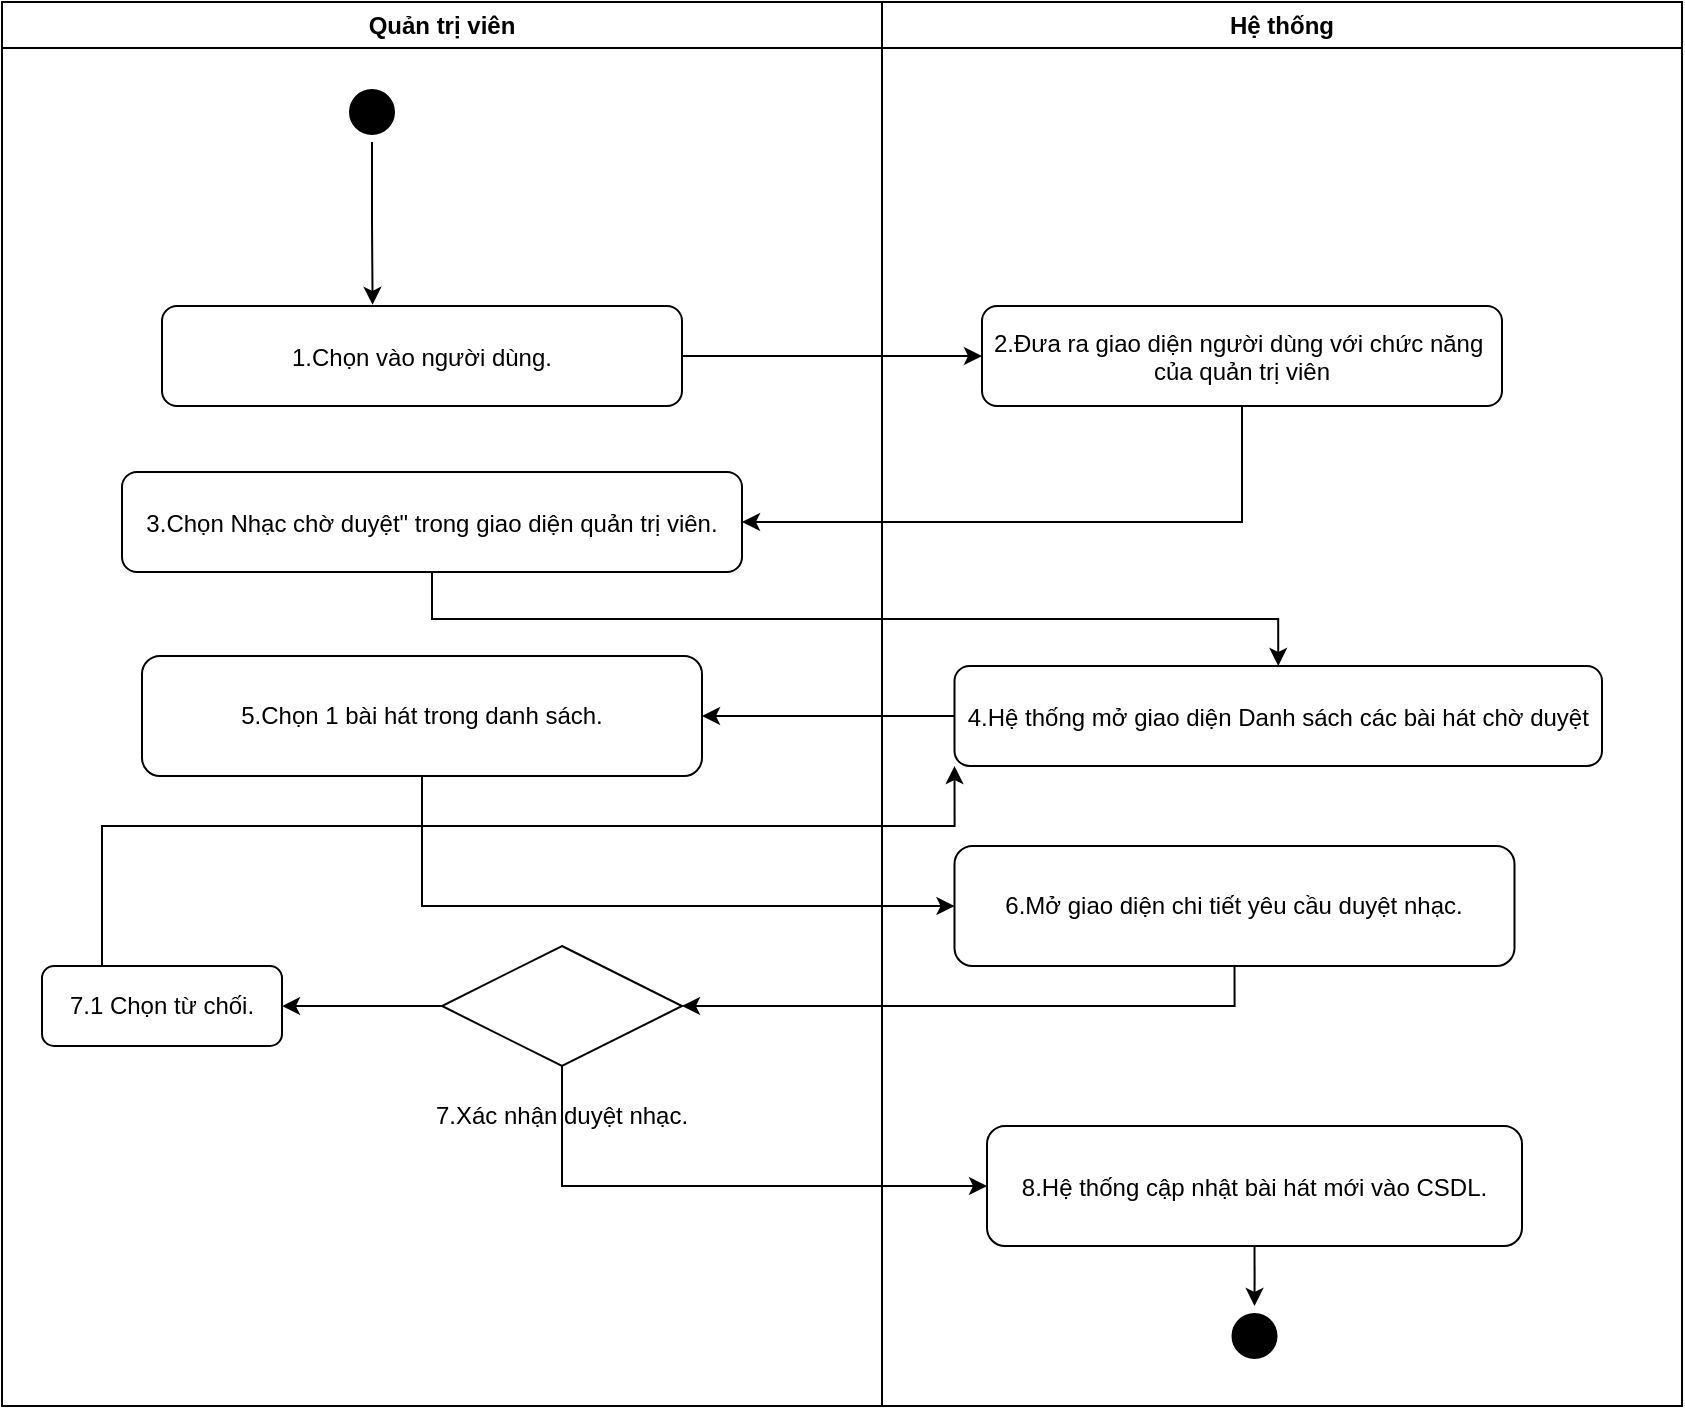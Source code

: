 <mxfile version="28.1.2">
  <diagram name="Page-1" id="e7e014a7-5840-1c2e-5031-d8a46d1fe8dd">
    <mxGraphModel dx="1226" dy="736" grid="1" gridSize="10" guides="1" tooltips="1" connect="1" arrows="1" fold="1" page="1" pageScale="1" pageWidth="1169" pageHeight="826" background="none" math="0" shadow="0">
      <root>
        <mxCell id="0" />
        <mxCell id="1" parent="0" />
        <mxCell id="2" value="Quản trị viên" style="swimlane;whiteSpace=wrap" parent="1" vertex="1">
          <mxGeometry y="128" width="440" height="702" as="geometry" />
        </mxCell>
        <mxCell id="5" value="" style="ellipse;shape=startState;fillColor=#000000;strokeColor=#000000;" parent="2" vertex="1">
          <mxGeometry x="170" y="40" width="30" height="30" as="geometry" />
        </mxCell>
        <mxCell id="7" value="3.Chọn Nhạc chờ duyệt&quot; trong giao diện quản trị viên." style="rounded=1;" parent="2" vertex="1">
          <mxGeometry x="60" y="235" width="310" height="50" as="geometry" />
        </mxCell>
        <mxCell id="ofE1IKZhP1BckV__TYuj-32" value="1.Chọn vào người dùng." style="rounded=1;" parent="2" vertex="1">
          <mxGeometry x="80" y="152" width="260" height="50" as="geometry" />
        </mxCell>
        <mxCell id="ofE1IKZhP1BckV__TYuj-33" style="edgeStyle=orthogonalEdgeStyle;rounded=0;orthogonalLoop=1;jettySize=auto;html=1;exitX=0.5;exitY=1;exitDx=0;exitDy=0;entryX=0.405;entryY=-0.012;entryDx=0;entryDy=0;entryPerimeter=0;" parent="2" source="5" target="ofE1IKZhP1BckV__TYuj-32" edge="1">
          <mxGeometry relative="1" as="geometry" />
        </mxCell>
        <mxCell id="s9egA-n-uwzUiJ3B5Gmp-99" value="5.Chọn 1 bài hát trong danh sách." style="rounded=1;whiteSpace=wrap;html=1;" parent="2" vertex="1">
          <mxGeometry x="70" y="327" width="280" height="60" as="geometry" />
        </mxCell>
        <mxCell id="p_qO8vzt5Ru1CbSn2r0m-7" value="" style="rhombus;whiteSpace=wrap;html=1;" vertex="1" parent="2">
          <mxGeometry x="220" y="472" width="120" height="60" as="geometry" />
        </mxCell>
        <mxCell id="p_qO8vzt5Ru1CbSn2r0m-9" value="7.Xác nhận duyệt nhạc." style="text;html=1;align=center;verticalAlign=middle;whiteSpace=wrap;rounded=0;" vertex="1" parent="2">
          <mxGeometry x="205" y="542" width="150" height="30" as="geometry" />
        </mxCell>
        <mxCell id="p_qO8vzt5Ru1CbSn2r0m-11" value="7.1 Chọn từ chối." style="rounded=1;whiteSpace=wrap;html=1;" vertex="1" parent="2">
          <mxGeometry x="20" y="482.06" width="120" height="39.88" as="geometry" />
        </mxCell>
        <mxCell id="p_qO8vzt5Ru1CbSn2r0m-10" style="edgeStyle=orthogonalEdgeStyle;rounded=0;orthogonalLoop=1;jettySize=auto;html=1;exitX=0;exitY=0.5;exitDx=0;exitDy=0;" edge="1" parent="2" source="p_qO8vzt5Ru1CbSn2r0m-7" target="p_qO8vzt5Ru1CbSn2r0m-11">
          <mxGeometry relative="1" as="geometry">
            <mxPoint x="110" y="501.882" as="targetPoint" />
          </mxGeometry>
        </mxCell>
        <mxCell id="3" value="Hệ thống" style="swimlane;whiteSpace=wrap" parent="1" vertex="1">
          <mxGeometry x="440" y="128" width="400" height="702" as="geometry" />
        </mxCell>
        <mxCell id="uvt4-mb7bjSLwskbyc6D-61" value="8.Hệ thống cập nhật bài hát mới vào CSDL." style="rounded=1;" parent="3" vertex="1">
          <mxGeometry x="52.5" y="562" width="267.5" height="60" as="geometry" />
        </mxCell>
        <mxCell id="ofE1IKZhP1BckV__TYuj-31" value="2.Đưa ra giao diện người dùng với chức năng &#xa;của quản trị viên" style="rounded=1;" parent="3" vertex="1">
          <mxGeometry x="50" y="152" width="260" height="50" as="geometry" />
        </mxCell>
        <mxCell id="s9egA-n-uwzUiJ3B5Gmp-57" value="" style="edgeStyle=orthogonalEdgeStyle;rounded=0;orthogonalLoop=1;jettySize=auto;html=1;exitX=0.5;exitY=1;exitDx=0;exitDy=0;" parent="3" source="uvt4-mb7bjSLwskbyc6D-61" target="uvt4-mb7bjSLwskbyc6D-66" edge="1">
          <mxGeometry relative="1" as="geometry">
            <mxPoint x="600" y="790" as="sourcePoint" />
            <mxPoint x="601" y="960" as="targetPoint" />
          </mxGeometry>
        </mxCell>
        <mxCell id="uvt4-mb7bjSLwskbyc6D-66" value="" style="ellipse;shape=startState;fillColor=#000000;strokeColor=#000000;" parent="3" vertex="1">
          <mxGeometry x="171.25" y="652" width="30" height="30" as="geometry" />
        </mxCell>
        <mxCell id="s9egA-n-uwzUiJ3B5Gmp-97" value="4.Hệ thống mở giao diện Danh sách các bài hát chờ duyệt" style="rounded=1;" parent="3" vertex="1">
          <mxGeometry x="36.25" y="332" width="323.75" height="50" as="geometry" />
        </mxCell>
        <mxCell id="s9egA-n-uwzUiJ3B5Gmp-101" value="6.Mở giao diện chi tiết yêu cầu duyệt nhạc." style="rounded=1;whiteSpace=wrap;html=1;" parent="3" vertex="1">
          <mxGeometry x="36.25" y="422" width="280" height="60" as="geometry" />
        </mxCell>
        <mxCell id="ofE1IKZhP1BckV__TYuj-34" style="edgeStyle=orthogonalEdgeStyle;rounded=0;orthogonalLoop=1;jettySize=auto;html=1;exitX=1;exitY=0.5;exitDx=0;exitDy=0;entryX=0;entryY=0.5;entryDx=0;entryDy=0;" parent="1" source="ofE1IKZhP1BckV__TYuj-32" target="ofE1IKZhP1BckV__TYuj-31" edge="1">
          <mxGeometry relative="1" as="geometry" />
        </mxCell>
        <mxCell id="ofE1IKZhP1BckV__TYuj-35" style="edgeStyle=orthogonalEdgeStyle;rounded=0;orthogonalLoop=1;jettySize=auto;html=1;exitX=0.5;exitY=1;exitDx=0;exitDy=0;entryX=1;entryY=0.5;entryDx=0;entryDy=0;" parent="1" source="ofE1IKZhP1BckV__TYuj-31" target="7" edge="1">
          <mxGeometry relative="1" as="geometry" />
        </mxCell>
        <mxCell id="s9egA-n-uwzUiJ3B5Gmp-85" style="edgeStyle=orthogonalEdgeStyle;rounded=0;orthogonalLoop=1;jettySize=auto;html=1;exitX=0.5;exitY=1;exitDx=0;exitDy=0;entryX=0.5;entryY=0;entryDx=0;entryDy=0;" parent="1" source="7" target="s9egA-n-uwzUiJ3B5Gmp-97" edge="1">
          <mxGeometry relative="1" as="geometry">
            <mxPoint x="606.25" y="480" as="targetPoint" />
          </mxGeometry>
        </mxCell>
        <mxCell id="s9egA-n-uwzUiJ3B5Gmp-98" style="edgeStyle=orthogonalEdgeStyle;rounded=0;orthogonalLoop=1;jettySize=auto;html=1;exitX=0;exitY=0.5;exitDx=0;exitDy=0;" parent="1" source="s9egA-n-uwzUiJ3B5Gmp-97" target="s9egA-n-uwzUiJ3B5Gmp-99" edge="1">
          <mxGeometry relative="1" as="geometry">
            <mxPoint x="250" y="484.571" as="targetPoint" />
          </mxGeometry>
        </mxCell>
        <mxCell id="s9egA-n-uwzUiJ3B5Gmp-100" style="edgeStyle=orthogonalEdgeStyle;rounded=0;orthogonalLoop=1;jettySize=auto;html=1;exitX=0.5;exitY=1;exitDx=0;exitDy=0;entryX=0;entryY=0.5;entryDx=0;entryDy=0;" parent="1" source="s9egA-n-uwzUiJ3B5Gmp-99" target="s9egA-n-uwzUiJ3B5Gmp-101" edge="1">
          <mxGeometry relative="1" as="geometry">
            <mxPoint x="600" y="560" as="targetPoint" />
          </mxGeometry>
        </mxCell>
        <mxCell id="s9egA-n-uwzUiJ3B5Gmp-104" style="edgeStyle=orthogonalEdgeStyle;rounded=0;orthogonalLoop=1;jettySize=auto;html=1;exitX=0.5;exitY=1;exitDx=0;exitDy=0;" parent="1" source="s9egA-n-uwzUiJ3B5Gmp-101" target="p_qO8vzt5Ru1CbSn2r0m-7" edge="1">
          <mxGeometry relative="1" as="geometry">
            <mxPoint x="390" y="640" as="targetPoint" />
          </mxGeometry>
        </mxCell>
        <mxCell id="p_qO8vzt5Ru1CbSn2r0m-8" style="edgeStyle=orthogonalEdgeStyle;rounded=0;orthogonalLoop=1;jettySize=auto;html=1;exitX=0.5;exitY=1;exitDx=0;exitDy=0;entryX=0;entryY=0.5;entryDx=0;entryDy=0;" edge="1" parent="1" source="p_qO8vzt5Ru1CbSn2r0m-7" target="uvt4-mb7bjSLwskbyc6D-61">
          <mxGeometry relative="1" as="geometry" />
        </mxCell>
        <mxCell id="p_qO8vzt5Ru1CbSn2r0m-13" style="edgeStyle=orthogonalEdgeStyle;rounded=0;orthogonalLoop=1;jettySize=auto;html=1;exitX=0.25;exitY=0;exitDx=0;exitDy=0;entryX=0;entryY=1;entryDx=0;entryDy=0;" edge="1" parent="1" source="p_qO8vzt5Ru1CbSn2r0m-11" target="s9egA-n-uwzUiJ3B5Gmp-97">
          <mxGeometry relative="1" as="geometry">
            <Array as="points">
              <mxPoint x="50" y="540" />
              <mxPoint x="476" y="540" />
            </Array>
          </mxGeometry>
        </mxCell>
      </root>
    </mxGraphModel>
  </diagram>
</mxfile>
